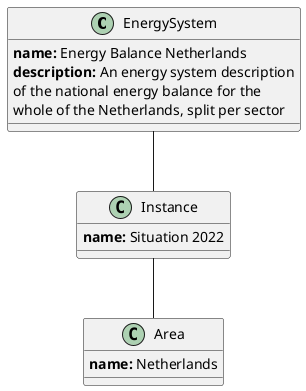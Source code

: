 @startuml

class EnergySystem {
  **name:** Energy Balance Netherlands
  **description:** An energy system description\nof the national energy balance for the\nwhole of the Netherlands, split per sector
}
class Instance {
  **name:** Situation 2022
}
class Area {
  **name:** Netherlands
}

EnergySystem -- Instance
Instance -- Area

@enduml